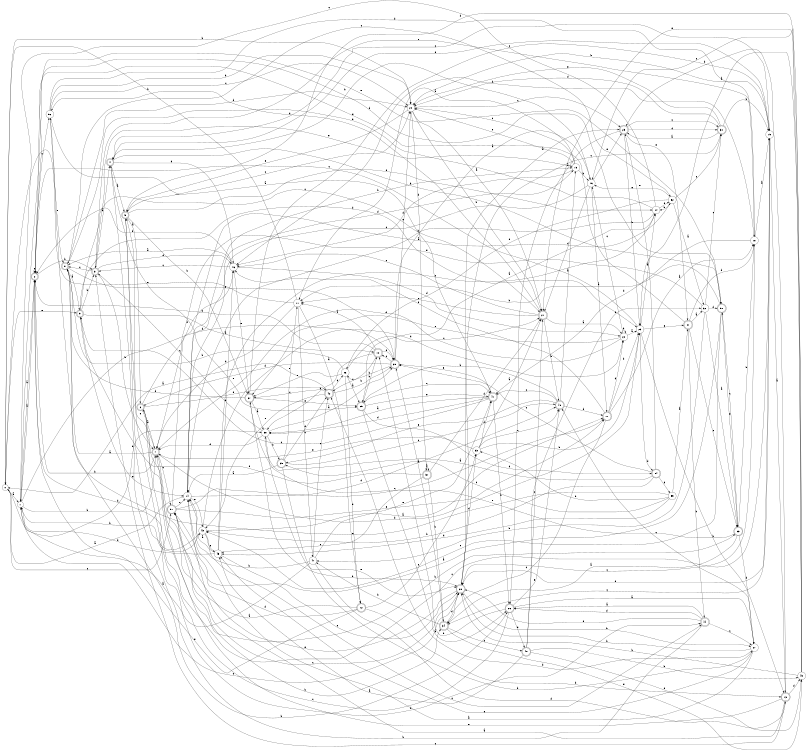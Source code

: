 digraph n47_3 {
__start0 [label="" shape="none"];

rankdir=LR;
size="8,5";

s0 [style="filled", color="black", fillcolor="white" shape="circle", label="0"];
s1 [style="filled", color="black", fillcolor="white" shape="circle", label="1"];
s2 [style="rounded,filled", color="black", fillcolor="white" shape="doublecircle", label="2"];
s3 [style="rounded,filled", color="black", fillcolor="white" shape="doublecircle", label="3"];
s4 [style="rounded,filled", color="black", fillcolor="white" shape="doublecircle", label="4"];
s5 [style="rounded,filled", color="black", fillcolor="white" shape="doublecircle", label="5"];
s6 [style="rounded,filled", color="black", fillcolor="white" shape="doublecircle", label="6"];
s7 [style="rounded,filled", color="black", fillcolor="white" shape="doublecircle", label="7"];
s8 [style="rounded,filled", color="black", fillcolor="white" shape="doublecircle", label="8"];
s9 [style="rounded,filled", color="black", fillcolor="white" shape="doublecircle", label="9"];
s10 [style="rounded,filled", color="black", fillcolor="white" shape="doublecircle", label="10"];
s11 [style="filled", color="black", fillcolor="white" shape="circle", label="11"];
s12 [style="rounded,filled", color="black", fillcolor="white" shape="doublecircle", label="12"];
s13 [style="rounded,filled", color="black", fillcolor="white" shape="doublecircle", label="13"];
s14 [style="filled", color="black", fillcolor="white" shape="circle", label="14"];
s15 [style="filled", color="black", fillcolor="white" shape="circle", label="15"];
s16 [style="filled", color="black", fillcolor="white" shape="circle", label="16"];
s17 [style="rounded,filled", color="black", fillcolor="white" shape="doublecircle", label="17"];
s18 [style="filled", color="black", fillcolor="white" shape="circle", label="18"];
s19 [style="filled", color="black", fillcolor="white" shape="circle", label="19"];
s20 [style="filled", color="black", fillcolor="white" shape="circle", label="20"];
s21 [style="rounded,filled", color="black", fillcolor="white" shape="doublecircle", label="21"];
s22 [style="filled", color="black", fillcolor="white" shape="circle", label="22"];
s23 [style="filled", color="black", fillcolor="white" shape="circle", label="23"];
s24 [style="filled", color="black", fillcolor="white" shape="circle", label="24"];
s25 [style="rounded,filled", color="black", fillcolor="white" shape="doublecircle", label="25"];
s26 [style="rounded,filled", color="black", fillcolor="white" shape="doublecircle", label="26"];
s27 [style="filled", color="black", fillcolor="white" shape="circle", label="27"];
s28 [style="rounded,filled", color="black", fillcolor="white" shape="doublecircle", label="28"];
s29 [style="rounded,filled", color="black", fillcolor="white" shape="doublecircle", label="29"];
s30 [style="rounded,filled", color="black", fillcolor="white" shape="doublecircle", label="30"];
s31 [style="rounded,filled", color="black", fillcolor="white" shape="doublecircle", label="31"];
s32 [style="filled", color="black", fillcolor="white" shape="circle", label="32"];
s33 [style="rounded,filled", color="black", fillcolor="white" shape="doublecircle", label="33"];
s34 [style="rounded,filled", color="black", fillcolor="white" shape="doublecircle", label="34"];
s35 [style="rounded,filled", color="black", fillcolor="white" shape="doublecircle", label="35"];
s36 [style="filled", color="black", fillcolor="white" shape="circle", label="36"];
s37 [style="rounded,filled", color="black", fillcolor="white" shape="doublecircle", label="37"];
s38 [style="filled", color="black", fillcolor="white" shape="circle", label="38"];
s39 [style="rounded,filled", color="black", fillcolor="white" shape="doublecircle", label="39"];
s40 [style="rounded,filled", color="black", fillcolor="white" shape="doublecircle", label="40"];
s41 [style="rounded,filled", color="black", fillcolor="white" shape="doublecircle", label="41"];
s42 [style="rounded,filled", color="black", fillcolor="white" shape="doublecircle", label="42"];
s43 [style="filled", color="black", fillcolor="white" shape="circle", label="43"];
s44 [style="rounded,filled", color="black", fillcolor="white" shape="doublecircle", label="44"];
s45 [style="filled", color="black", fillcolor="white" shape="circle", label="45"];
s46 [style="filled", color="black", fillcolor="white" shape="circle", label="46"];
s47 [style="filled", color="black", fillcolor="white" shape="circle", label="47"];
s48 [style="rounded,filled", color="black", fillcolor="white" shape="doublecircle", label="48"];
s49 [style="filled", color="black", fillcolor="white" shape="circle", label="49"];
s50 [style="rounded,filled", color="black", fillcolor="white" shape="doublecircle", label="50"];
s51 [style="rounded,filled", color="black", fillcolor="white" shape="doublecircle", label="51"];
s52 [style="filled", color="black", fillcolor="white" shape="circle", label="52"];
s53 [style="filled", color="black", fillcolor="white" shape="circle", label="53"];
s54 [style="rounded,filled", color="black", fillcolor="white" shape="doublecircle", label="54"];
s55 [style="filled", color="black", fillcolor="white" shape="circle", label="55"];
s56 [style="filled", color="black", fillcolor="white" shape="circle", label="56"];
s57 [style="rounded,filled", color="black", fillcolor="white" shape="doublecircle", label="57"];
s0 -> s1 [label="a"];
s0 -> s20 [label="b"];
s0 -> s51 [label="c"];
s0 -> s38 [label="d"];
s0 -> s9 [label="e"];
s1 -> s2 [label="a"];
s1 -> s7 [label="b"];
s1 -> s28 [label="c"];
s1 -> s35 [label="d"];
s1 -> s50 [label="e"];
s2 -> s1 [label="a"];
s2 -> s3 [label="b"];
s2 -> s56 [label="c"];
s2 -> s43 [label="d"];
s2 -> s2 [label="e"];
s3 -> s4 [label="a"];
s3 -> s7 [label="b"];
s3 -> s8 [label="c"];
s3 -> s46 [label="d"];
s3 -> s15 [label="e"];
s4 -> s5 [label="a"];
s4 -> s50 [label="b"];
s4 -> s19 [label="c"];
s4 -> s46 [label="d"];
s4 -> s25 [label="e"];
s5 -> s6 [label="a"];
s5 -> s37 [label="b"];
s5 -> s20 [label="c"];
s5 -> s44 [label="d"];
s5 -> s24 [label="e"];
s6 -> s7 [label="a"];
s6 -> s33 [label="b"];
s6 -> s19 [label="c"];
s6 -> s46 [label="d"];
s6 -> s42 [label="e"];
s7 -> s8 [label="a"];
s7 -> s2 [label="b"];
s7 -> s51 [label="c"];
s7 -> s23 [label="d"];
s7 -> s5 [label="e"];
s8 -> s9 [label="a"];
s8 -> s26 [label="b"];
s8 -> s52 [label="c"];
s8 -> s20 [label="d"];
s8 -> s35 [label="e"];
s9 -> s10 [label="a"];
s9 -> s3 [label="b"];
s9 -> s21 [label="c"];
s9 -> s23 [label="d"];
s9 -> s14 [label="e"];
s10 -> s11 [label="a"];
s10 -> s2 [label="b"];
s10 -> s42 [label="c"];
s10 -> s38 [label="d"];
s10 -> s35 [label="e"];
s11 -> s12 [label="a"];
s11 -> s0 [label="b"];
s11 -> s47 [label="c"];
s11 -> s7 [label="d"];
s11 -> s0 [label="e"];
s12 -> s6 [label="a"];
s12 -> s13 [label="b"];
s12 -> s53 [label="c"];
s12 -> s51 [label="d"];
s12 -> s2 [label="e"];
s13 -> s14 [label="a"];
s13 -> s29 [label="b"];
s13 -> s3 [label="c"];
s13 -> s49 [label="d"];
s13 -> s7 [label="e"];
s14 -> s0 [label="a"];
s14 -> s15 [label="b"];
s14 -> s17 [label="c"];
s14 -> s15 [label="d"];
s14 -> s43 [label="e"];
s15 -> s11 [label="a"];
s15 -> s16 [label="b"];
s15 -> s20 [label="c"];
s15 -> s46 [label="d"];
s15 -> s20 [label="e"];
s16 -> s17 [label="a"];
s16 -> s4 [label="b"];
s16 -> s14 [label="c"];
s16 -> s21 [label="d"];
s16 -> s29 [label="e"];
s17 -> s18 [label="a"];
s17 -> s23 [label="b"];
s17 -> s34 [label="c"];
s17 -> s22 [label="d"];
s17 -> s46 [label="e"];
s18 -> s19 [label="a"];
s18 -> s46 [label="b"];
s18 -> s28 [label="c"];
s18 -> s41 [label="d"];
s18 -> s3 [label="e"];
s19 -> s13 [label="a"];
s19 -> s20 [label="b"];
s19 -> s34 [label="c"];
s19 -> s28 [label="d"];
s19 -> s4 [label="e"];
s20 -> s21 [label="a"];
s20 -> s21 [label="b"];
s20 -> s29 [label="c"];
s20 -> s57 [label="d"];
s20 -> s5 [label="e"];
s21 -> s22 [label="a"];
s21 -> s40 [label="b"];
s21 -> s46 [label="c"];
s21 -> s56 [label="d"];
s21 -> s11 [label="e"];
s22 -> s23 [label="a"];
s22 -> s22 [label="b"];
s22 -> s16 [label="c"];
s22 -> s7 [label="d"];
s22 -> s37 [label="e"];
s23 -> s24 [label="a"];
s23 -> s13 [label="b"];
s23 -> s2 [label="c"];
s23 -> s54 [label="d"];
s23 -> s31 [label="e"];
s24 -> s25 [label="a"];
s24 -> s14 [label="b"];
s24 -> s1 [label="c"];
s24 -> s8 [label="d"];
s24 -> s52 [label="e"];
s25 -> s26 [label="a"];
s25 -> s10 [label="b"];
s25 -> s41 [label="c"];
s25 -> s54 [label="d"];
s25 -> s41 [label="e"];
s26 -> s27 [label="a"];
s26 -> s10 [label="b"];
s26 -> s5 [label="c"];
s26 -> s48 [label="d"];
s26 -> s40 [label="e"];
s27 -> s14 [label="a"];
s27 -> s28 [label="b"];
s27 -> s40 [label="c"];
s27 -> s42 [label="d"];
s27 -> s45 [label="e"];
s28 -> s29 [label="a"];
s28 -> s27 [label="b"];
s28 -> s51 [label="c"];
s28 -> s53 [label="d"];
s28 -> s7 [label="e"];
s29 -> s26 [label="a"];
s29 -> s23 [label="b"];
s29 -> s30 [label="c"];
s29 -> s30 [label="d"];
s29 -> s31 [label="e"];
s30 -> s29 [label="a"];
s30 -> s19 [label="b"];
s30 -> s28 [label="c"];
s30 -> s20 [label="d"];
s30 -> s20 [label="e"];
s31 -> s32 [label="a"];
s31 -> s44 [label="b"];
s31 -> s33 [label="c"];
s31 -> s18 [label="d"];
s31 -> s2 [label="e"];
s32 -> s33 [label="a"];
s32 -> s47 [label="b"];
s32 -> s30 [label="c"];
s32 -> s50 [label="d"];
s32 -> s7 [label="e"];
s33 -> s34 [label="a"];
s33 -> s18 [label="b"];
s33 -> s50 [label="c"];
s33 -> s27 [label="d"];
s33 -> s37 [label="e"];
s34 -> s35 [label="a"];
s34 -> s47 [label="b"];
s34 -> s48 [label="c"];
s34 -> s28 [label="d"];
s34 -> s49 [label="e"];
s35 -> s16 [label="a"];
s35 -> s36 [label="b"];
s35 -> s10 [label="c"];
s35 -> s6 [label="d"];
s35 -> s20 [label="e"];
s36 -> s25 [label="a"];
s36 -> s8 [label="b"];
s36 -> s21 [label="c"];
s36 -> s12 [label="d"];
s36 -> s37 [label="e"];
s37 -> s38 [label="a"];
s37 -> s28 [label="b"];
s37 -> s19 [label="c"];
s37 -> s8 [label="d"];
s37 -> s25 [label="e"];
s38 -> s35 [label="a"];
s38 -> s39 [label="b"];
s38 -> s3 [label="c"];
s38 -> s7 [label="d"];
s38 -> s28 [label="e"];
s39 -> s14 [label="a"];
s39 -> s27 [label="b"];
s39 -> s40 [label="c"];
s39 -> s42 [label="d"];
s39 -> s11 [label="e"];
s40 -> s15 [label="a"];
s40 -> s25 [label="b"];
s40 -> s41 [label="c"];
s40 -> s17 [label="d"];
s40 -> s39 [label="e"];
s41 -> s38 [label="a"];
s41 -> s26 [label="b"];
s41 -> s9 [label="c"];
s41 -> s38 [label="d"];
s41 -> s35 [label="e"];
s42 -> s0 [label="a"];
s42 -> s35 [label="b"];
s42 -> s37 [label="c"];
s42 -> s36 [label="d"];
s42 -> s43 [label="e"];
s43 -> s17 [label="a"];
s43 -> s1 [label="b"];
s43 -> s44 [label="c"];
s43 -> s22 [label="d"];
s43 -> s45 [label="e"];
s44 -> s26 [label="a"];
s44 -> s4 [label="b"];
s44 -> s27 [label="c"];
s44 -> s26 [label="d"];
s44 -> s28 [label="e"];
s45 -> s14 [label="a"];
s45 -> s46 [label="b"];
s45 -> s24 [label="c"];
s45 -> s1 [label="d"];
s45 -> s28 [label="e"];
s46 -> s8 [label="a"];
s46 -> s2 [label="b"];
s46 -> s3 [label="c"];
s46 -> s22 [label="d"];
s46 -> s37 [label="e"];
s47 -> s1 [label="a"];
s47 -> s14 [label="b"];
s47 -> s42 [label="c"];
s47 -> s13 [label="d"];
s47 -> s41 [label="e"];
s48 -> s45 [label="a"];
s48 -> s49 [label="b"];
s48 -> s21 [label="c"];
s48 -> s49 [label="d"];
s48 -> s32 [label="e"];
s49 -> s23 [label="a"];
s49 -> s28 [label="b"];
s49 -> s16 [label="c"];
s49 -> s5 [label="d"];
s49 -> s21 [label="e"];
s50 -> s51 [label="a"];
s50 -> s11 [label="b"];
s50 -> s43 [label="c"];
s50 -> s2 [label="d"];
s50 -> s33 [label="e"];
s51 -> s52 [label="a"];
s51 -> s34 [label="b"];
s51 -> s14 [label="c"];
s51 -> s40 [label="d"];
s51 -> s17 [label="e"];
s52 -> s32 [label="a"];
s52 -> s24 [label="b"];
s52 -> s30 [label="c"];
s52 -> s36 [label="d"];
s52 -> s16 [label="e"];
s53 -> s21 [label="a"];
s53 -> s23 [label="b"];
s53 -> s40 [label="c"];
s53 -> s41 [label="d"];
s53 -> s7 [label="e"];
s54 -> s38 [label="a"];
s54 -> s43 [label="b"];
s54 -> s35 [label="c"];
s54 -> s55 [label="d"];
s54 -> s29 [label="e"];
s55 -> s31 [label="a"];
s55 -> s53 [label="b"];
s55 -> s39 [label="c"];
s55 -> s45 [label="d"];
s55 -> s56 [label="e"];
s56 -> s41 [label="a"];
s56 -> s20 [label="b"];
s56 -> s20 [label="c"];
s56 -> s18 [label="d"];
s56 -> s8 [label="e"];
s57 -> s57 [label="a"];
s57 -> s34 [label="b"];
s57 -> s45 [label="c"];
s57 -> s21 [label="d"];
s57 -> s9 [label="e"];

}